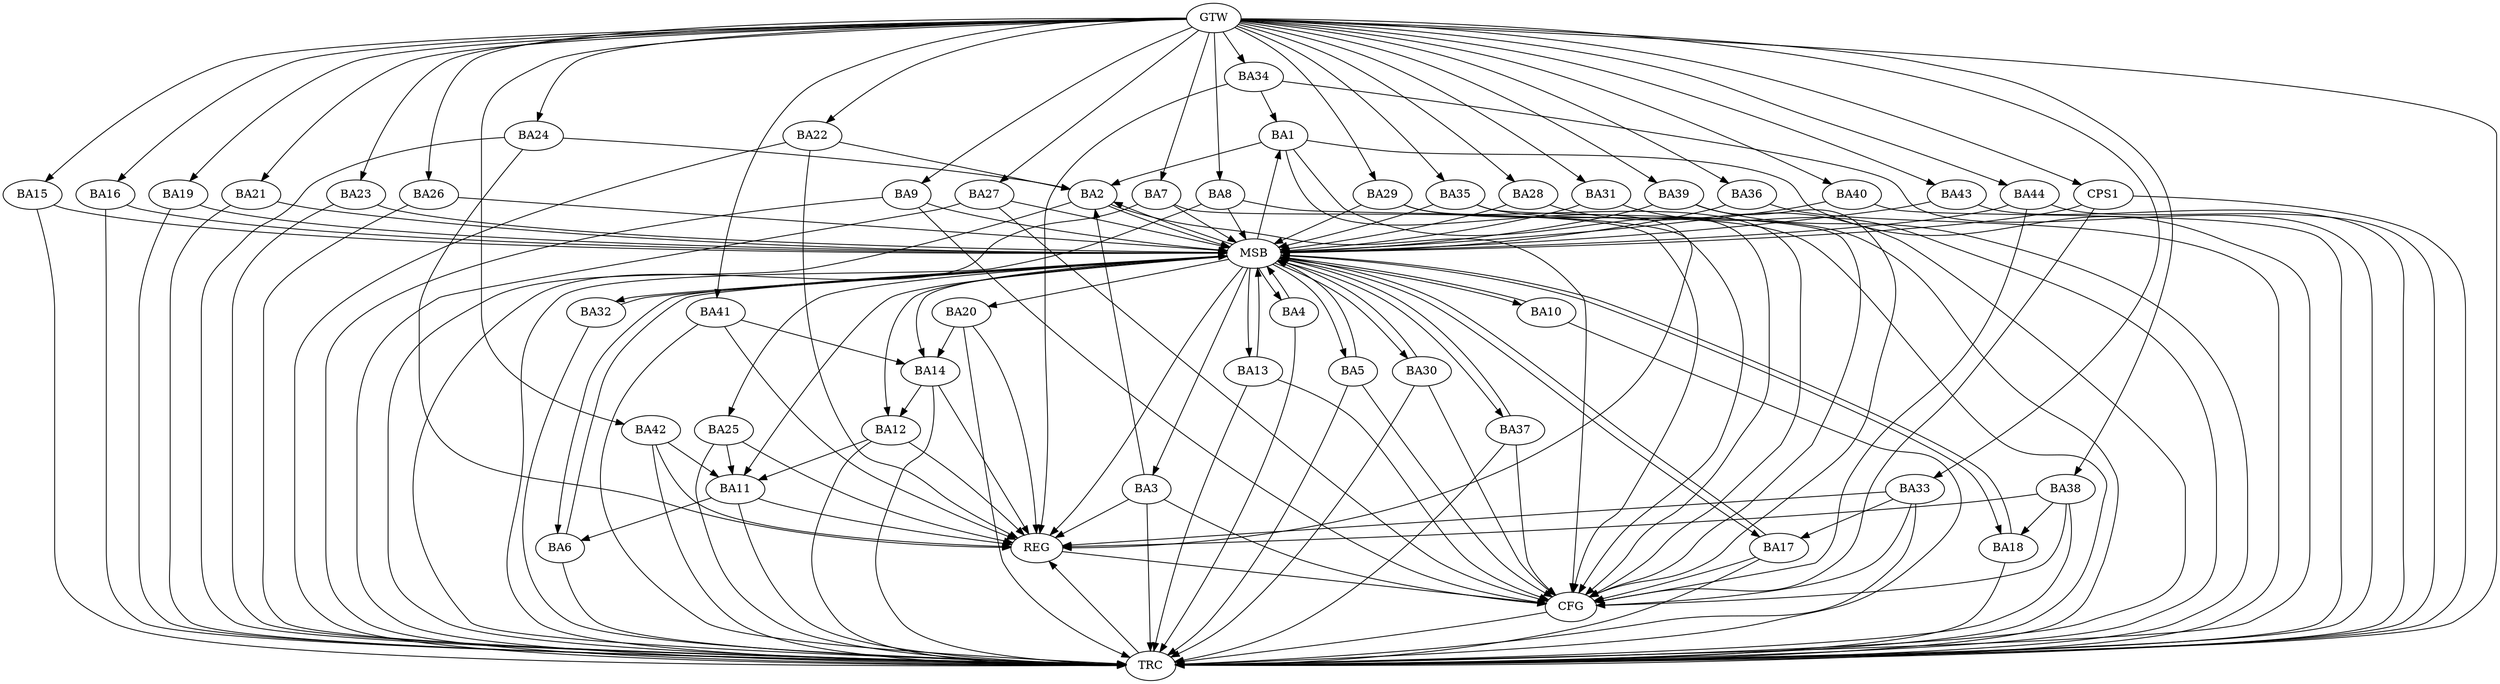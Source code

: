 strict digraph G {
  BA1 [ label="BA1" ];
  BA2 [ label="BA2" ];
  BA3 [ label="BA3" ];
  BA4 [ label="BA4" ];
  BA5 [ label="BA5" ];
  BA6 [ label="BA6" ];
  BA7 [ label="BA7" ];
  BA8 [ label="BA8" ];
  BA9 [ label="BA9" ];
  BA10 [ label="BA10" ];
  BA11 [ label="BA11" ];
  BA12 [ label="BA12" ];
  BA13 [ label="BA13" ];
  BA14 [ label="BA14" ];
  BA15 [ label="BA15" ];
  BA16 [ label="BA16" ];
  BA17 [ label="BA17" ];
  BA18 [ label="BA18" ];
  BA19 [ label="BA19" ];
  BA20 [ label="BA20" ];
  BA21 [ label="BA21" ];
  BA22 [ label="BA22" ];
  BA23 [ label="BA23" ];
  BA24 [ label="BA24" ];
  BA25 [ label="BA25" ];
  BA26 [ label="BA26" ];
  BA27 [ label="BA27" ];
  BA28 [ label="BA28" ];
  BA29 [ label="BA29" ];
  BA30 [ label="BA30" ];
  BA31 [ label="BA31" ];
  BA32 [ label="BA32" ];
  BA33 [ label="BA33" ];
  BA34 [ label="BA34" ];
  BA35 [ label="BA35" ];
  BA36 [ label="BA36" ];
  BA37 [ label="BA37" ];
  BA38 [ label="BA38" ];
  BA39 [ label="BA39" ];
  BA40 [ label="BA40" ];
  BA41 [ label="BA41" ];
  BA42 [ label="BA42" ];
  BA43 [ label="BA43" ];
  BA44 [ label="BA44" ];
  CPS1 [ label="CPS1" ];
  GTW [ label="GTW" ];
  REG [ label="REG" ];
  MSB [ label="MSB" ];
  CFG [ label="CFG" ];
  TRC [ label="TRC" ];
  BA1 -> BA2;
  BA3 -> BA2;
  BA11 -> BA6;
  BA12 -> BA11;
  BA14 -> BA12;
  BA20 -> BA14;
  BA22 -> BA2;
  BA24 -> BA2;
  BA25 -> BA11;
  BA33 -> BA17;
  BA34 -> BA1;
  BA38 -> BA18;
  BA41 -> BA14;
  BA42 -> BA11;
  GTW -> BA7;
  GTW -> BA8;
  GTW -> BA9;
  GTW -> BA15;
  GTW -> BA16;
  GTW -> BA19;
  GTW -> BA21;
  GTW -> BA22;
  GTW -> BA23;
  GTW -> BA24;
  GTW -> BA26;
  GTW -> BA27;
  GTW -> BA28;
  GTW -> BA29;
  GTW -> BA31;
  GTW -> BA33;
  GTW -> BA34;
  GTW -> BA35;
  GTW -> BA36;
  GTW -> BA38;
  GTW -> BA39;
  GTW -> BA40;
  GTW -> BA41;
  GTW -> BA42;
  GTW -> BA43;
  GTW -> BA44;
  GTW -> CPS1;
  BA1 -> REG;
  BA3 -> REG;
  BA11 -> REG;
  BA12 -> REG;
  BA14 -> REG;
  BA20 -> REG;
  BA22 -> REG;
  BA24 -> REG;
  BA25 -> REG;
  BA33 -> REG;
  BA34 -> REG;
  BA38 -> REG;
  BA41 -> REG;
  BA42 -> REG;
  BA2 -> MSB;
  MSB -> BA1;
  MSB -> REG;
  BA4 -> MSB;
  MSB -> BA2;
  BA5 -> MSB;
  BA6 -> MSB;
  BA7 -> MSB;
  MSB -> BA3;
  BA8 -> MSB;
  BA9 -> MSB;
  BA10 -> MSB;
  MSB -> BA6;
  BA13 -> MSB;
  BA15 -> MSB;
  MSB -> BA12;
  BA16 -> MSB;
  MSB -> BA11;
  BA17 -> MSB;
  BA18 -> MSB;
  BA19 -> MSB;
  BA21 -> MSB;
  MSB -> BA14;
  BA23 -> MSB;
  MSB -> BA17;
  BA26 -> MSB;
  BA27 -> MSB;
  BA28 -> MSB;
  MSB -> BA13;
  BA29 -> MSB;
  BA30 -> MSB;
  BA31 -> MSB;
  BA32 -> MSB;
  MSB -> BA4;
  BA35 -> MSB;
  BA36 -> MSB;
  BA37 -> MSB;
  MSB -> BA5;
  BA39 -> MSB;
  BA40 -> MSB;
  BA43 -> MSB;
  BA44 -> MSB;
  CPS1 -> MSB;
  MSB -> BA25;
  MSB -> BA32;
  MSB -> BA20;
  MSB -> BA10;
  MSB -> BA37;
  MSB -> BA30;
  MSB -> BA18;
  BA30 -> CFG;
  BA38 -> CFG;
  BA13 -> CFG;
  BA2 -> CFG;
  BA44 -> CFG;
  BA35 -> CFG;
  BA7 -> CFG;
  BA8 -> CFG;
  CPS1 -> CFG;
  BA17 -> CFG;
  BA27 -> CFG;
  BA37 -> CFG;
  BA29 -> CFG;
  BA39 -> CFG;
  BA9 -> CFG;
  BA33 -> CFG;
  BA5 -> CFG;
  BA3 -> CFG;
  BA1 -> CFG;
  REG -> CFG;
  BA1 -> TRC;
  BA2 -> TRC;
  BA3 -> TRC;
  BA4 -> TRC;
  BA5 -> TRC;
  BA6 -> TRC;
  BA7 -> TRC;
  BA8 -> TRC;
  BA9 -> TRC;
  BA10 -> TRC;
  BA11 -> TRC;
  BA12 -> TRC;
  BA13 -> TRC;
  BA14 -> TRC;
  BA15 -> TRC;
  BA16 -> TRC;
  BA17 -> TRC;
  BA18 -> TRC;
  BA19 -> TRC;
  BA20 -> TRC;
  BA21 -> TRC;
  BA22 -> TRC;
  BA23 -> TRC;
  BA24 -> TRC;
  BA25 -> TRC;
  BA26 -> TRC;
  BA27 -> TRC;
  BA28 -> TRC;
  BA29 -> TRC;
  BA30 -> TRC;
  BA31 -> TRC;
  BA32 -> TRC;
  BA33 -> TRC;
  BA34 -> TRC;
  BA35 -> TRC;
  BA36 -> TRC;
  BA37 -> TRC;
  BA38 -> TRC;
  BA39 -> TRC;
  BA40 -> TRC;
  BA41 -> TRC;
  BA42 -> TRC;
  BA43 -> TRC;
  BA44 -> TRC;
  CPS1 -> TRC;
  GTW -> TRC;
  CFG -> TRC;
  TRC -> REG;
}
